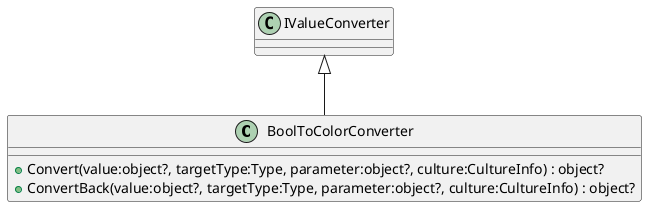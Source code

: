 @startuml
class BoolToColorConverter {
    + Convert(value:object?, targetType:Type, parameter:object?, culture:CultureInfo) : object?
    + ConvertBack(value:object?, targetType:Type, parameter:object?, culture:CultureInfo) : object?
}
IValueConverter <|-- BoolToColorConverter
@enduml
